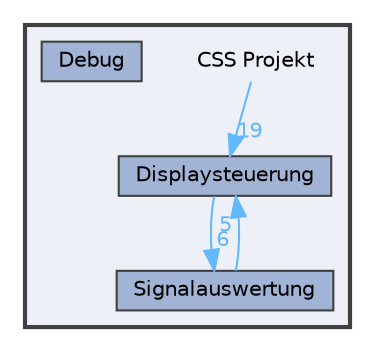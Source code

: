 digraph "C:/Users/GRAUMKLI/Desktop/Studienarbeit 2/CSS Projekt"
{
 // LATEX_PDF_SIZE
  bgcolor="transparent";
  edge [fontname=Helvetica,fontsize=10,labelfontname=Helvetica,labelfontsize=10];
  node [fontname=Helvetica,fontsize=10,shape=box,height=0.2,width=0.4];
  compound=true
  subgraph clusterdir_ca7a1b77cfd2673c4424c3db2161a503 {
    graph [ bgcolor="#edf0f7", pencolor="grey25", label="", fontname=Helvetica,fontsize=10 style="filled,bold", URL="dir_ca7a1b77cfd2673c4424c3db2161a503.html",tooltip=""]
    dir_ca7a1b77cfd2673c4424c3db2161a503 [shape=plaintext, label="CSS Projekt"];
  dir_e7237758a13e7160958c588d680c59ca [label="Debug", fillcolor="#a2b4d6", color="grey25", style="filled", URL="dir_e7237758a13e7160958c588d680c59ca.html",tooltip=""];
  dir_85b1001e7d47172fd15624e824859051 [label="Displaysteuerung", fillcolor="#a2b4d6", color="grey25", style="filled", URL="dir_85b1001e7d47172fd15624e824859051.html",tooltip=""];
  dir_e40793d72b4f54c5301800e9835537c6 [label="Signalauswertung", fillcolor="#a2b4d6", color="grey25", style="filled", URL="dir_e40793d72b4f54c5301800e9835537c6.html",tooltip=""];
  }
  dir_ca7a1b77cfd2673c4424c3db2161a503->dir_85b1001e7d47172fd15624e824859051 [headlabel="19", labeldistance=1.5 headhref="dir_000000_000005.html" color="steelblue1" fontcolor="steelblue1"];
  dir_85b1001e7d47172fd15624e824859051->dir_e40793d72b4f54c5301800e9835537c6 [headlabel="6", labeldistance=1.5 headhref="dir_000005_000009.html" color="steelblue1" fontcolor="steelblue1"];
  dir_e40793d72b4f54c5301800e9835537c6->dir_85b1001e7d47172fd15624e824859051 [headlabel="5", labeldistance=1.5 headhref="dir_000009_000005.html" color="steelblue1" fontcolor="steelblue1"];
}
